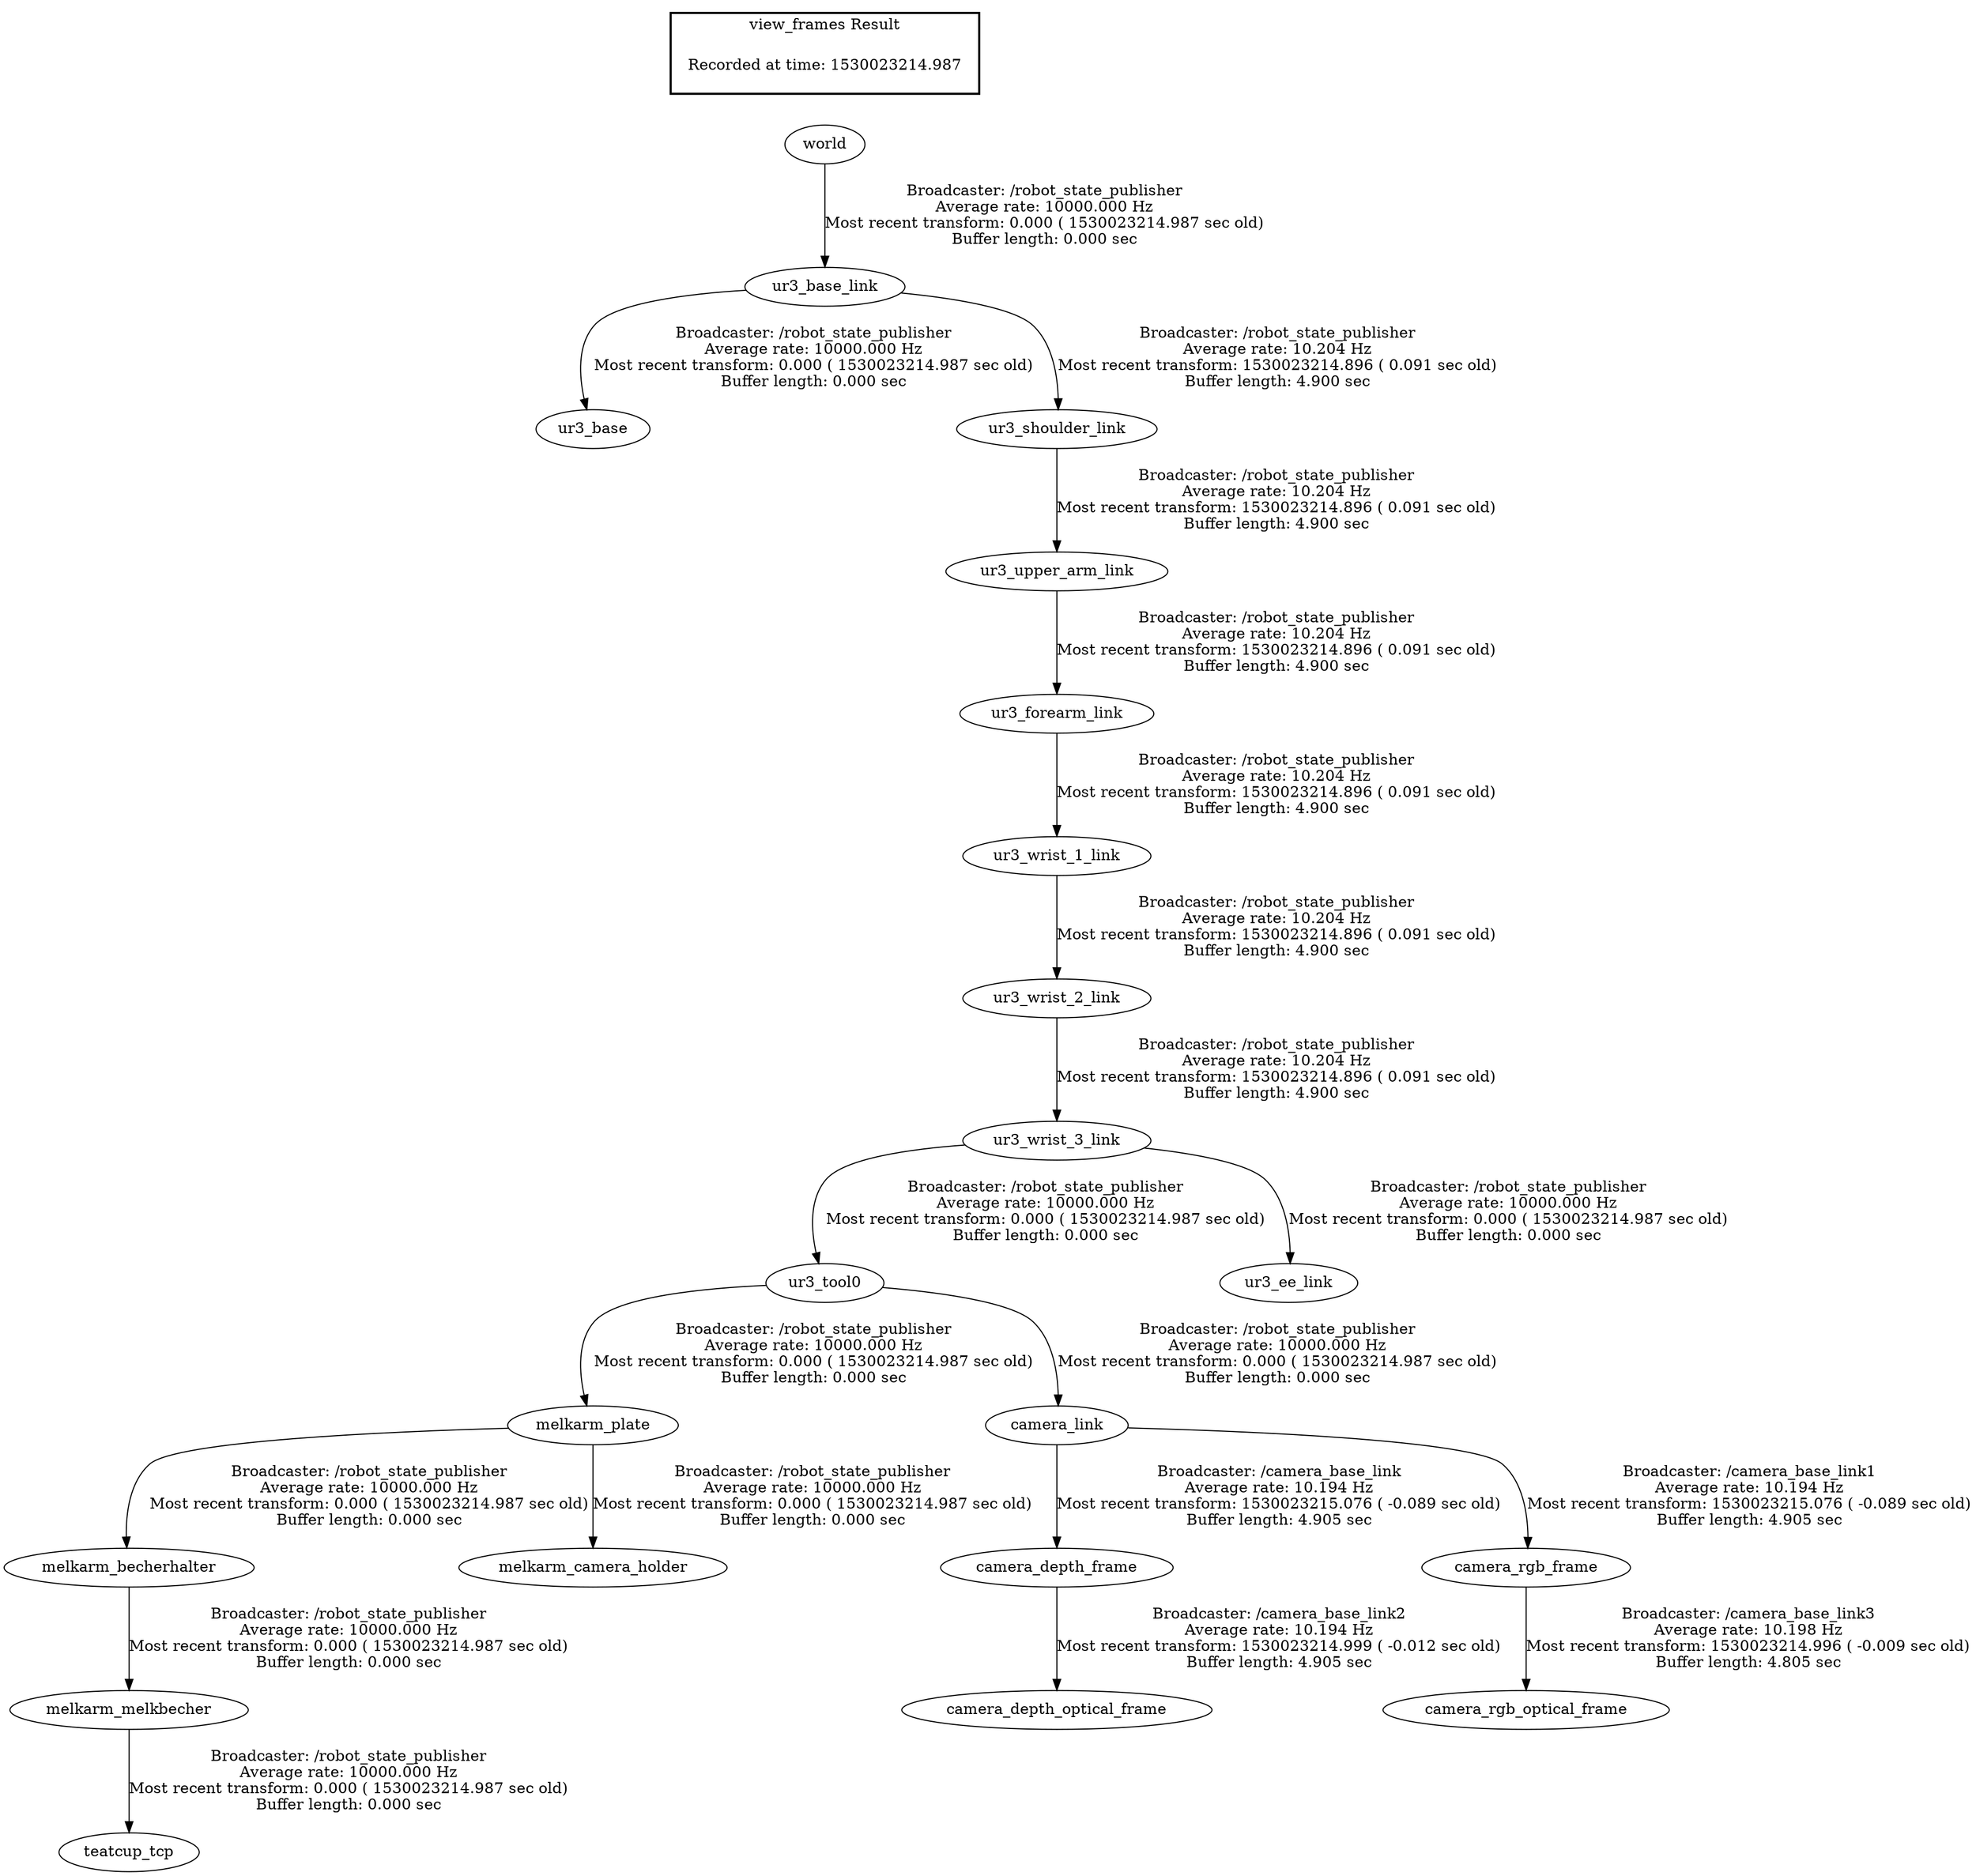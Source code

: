 digraph G {
"melkarm_melkbecher" -> "teatcup_tcp"[label="Broadcaster: /robot_state_publisher\nAverage rate: 10000.000 Hz\nMost recent transform: 0.000 ( 1530023214.987 sec old)\nBuffer length: 0.000 sec\n"];
"melkarm_becherhalter" -> "melkarm_melkbecher"[label="Broadcaster: /robot_state_publisher\nAverage rate: 10000.000 Hz\nMost recent transform: 0.000 ( 1530023214.987 sec old)\nBuffer length: 0.000 sec\n"];
"melkarm_plate" -> "melkarm_becherhalter"[label="Broadcaster: /robot_state_publisher\nAverage rate: 10000.000 Hz\nMost recent transform: 0.000 ( 1530023214.987 sec old)\nBuffer length: 0.000 sec\n"];
"ur3_tool0" -> "melkarm_plate"[label="Broadcaster: /robot_state_publisher\nAverage rate: 10000.000 Hz\nMost recent transform: 0.000 ( 1530023214.987 sec old)\nBuffer length: 0.000 sec\n"];
"melkarm_plate" -> "melkarm_camera_holder"[label="Broadcaster: /robot_state_publisher\nAverage rate: 10000.000 Hz\nMost recent transform: 0.000 ( 1530023214.987 sec old)\nBuffer length: 0.000 sec\n"];
"ur3_tool0" -> "camera_link"[label="Broadcaster: /robot_state_publisher\nAverage rate: 10000.000 Hz\nMost recent transform: 0.000 ( 1530023214.987 sec old)\nBuffer length: 0.000 sec\n"];
"ur3_wrist_3_link" -> "ur3_tool0"[label="Broadcaster: /robot_state_publisher\nAverage rate: 10000.000 Hz\nMost recent transform: 0.000 ( 1530023214.987 sec old)\nBuffer length: 0.000 sec\n"];
"ur3_base_link" -> "ur3_base"[label="Broadcaster: /robot_state_publisher\nAverage rate: 10000.000 Hz\nMost recent transform: 0.000 ( 1530023214.987 sec old)\nBuffer length: 0.000 sec\n"];
"world" -> "ur3_base_link"[label="Broadcaster: /robot_state_publisher\nAverage rate: 10000.000 Hz\nMost recent transform: 0.000 ( 1530023214.987 sec old)\nBuffer length: 0.000 sec\n"];
"ur3_wrist_3_link" -> "ur3_ee_link"[label="Broadcaster: /robot_state_publisher\nAverage rate: 10000.000 Hz\nMost recent transform: 0.000 ( 1530023214.987 sec old)\nBuffer length: 0.000 sec\n"];
"ur3_wrist_2_link" -> "ur3_wrist_3_link"[label="Broadcaster: /robot_state_publisher\nAverage rate: 10.204 Hz\nMost recent transform: 1530023214.896 ( 0.091 sec old)\nBuffer length: 4.900 sec\n"];
"camera_depth_frame" -> "camera_depth_optical_frame"[label="Broadcaster: /camera_base_link2\nAverage rate: 10.194 Hz\nMost recent transform: 1530023214.999 ( -0.012 sec old)\nBuffer length: 4.905 sec\n"];
"camera_link" -> "camera_depth_frame"[label="Broadcaster: /camera_base_link\nAverage rate: 10.194 Hz\nMost recent transform: 1530023215.076 ( -0.089 sec old)\nBuffer length: 4.905 sec\n"];
"ur3_upper_arm_link" -> "ur3_forearm_link"[label="Broadcaster: /robot_state_publisher\nAverage rate: 10.204 Hz\nMost recent transform: 1530023214.896 ( 0.091 sec old)\nBuffer length: 4.900 sec\n"];
"ur3_shoulder_link" -> "ur3_upper_arm_link"[label="Broadcaster: /robot_state_publisher\nAverage rate: 10.204 Hz\nMost recent transform: 1530023214.896 ( 0.091 sec old)\nBuffer length: 4.900 sec\n"];
"ur3_base_link" -> "ur3_shoulder_link"[label="Broadcaster: /robot_state_publisher\nAverage rate: 10.204 Hz\nMost recent transform: 1530023214.896 ( 0.091 sec old)\nBuffer length: 4.900 sec\n"];
"ur3_forearm_link" -> "ur3_wrist_1_link"[label="Broadcaster: /robot_state_publisher\nAverage rate: 10.204 Hz\nMost recent transform: 1530023214.896 ( 0.091 sec old)\nBuffer length: 4.900 sec\n"];
"ur3_wrist_1_link" -> "ur3_wrist_2_link"[label="Broadcaster: /robot_state_publisher\nAverage rate: 10.204 Hz\nMost recent transform: 1530023214.896 ( 0.091 sec old)\nBuffer length: 4.900 sec\n"];
"camera_link" -> "camera_rgb_frame"[label="Broadcaster: /camera_base_link1\nAverage rate: 10.194 Hz\nMost recent transform: 1530023215.076 ( -0.089 sec old)\nBuffer length: 4.905 sec\n"];
"camera_rgb_frame" -> "camera_rgb_optical_frame"[label="Broadcaster: /camera_base_link3\nAverage rate: 10.198 Hz\nMost recent transform: 1530023214.996 ( -0.009 sec old)\nBuffer length: 4.805 sec\n"];
edge [style=invis];
 subgraph cluster_legend { style=bold; color=black; label ="view_frames Result";
"Recorded at time: 1530023214.987"[ shape=plaintext ] ;
 }->"world";
}